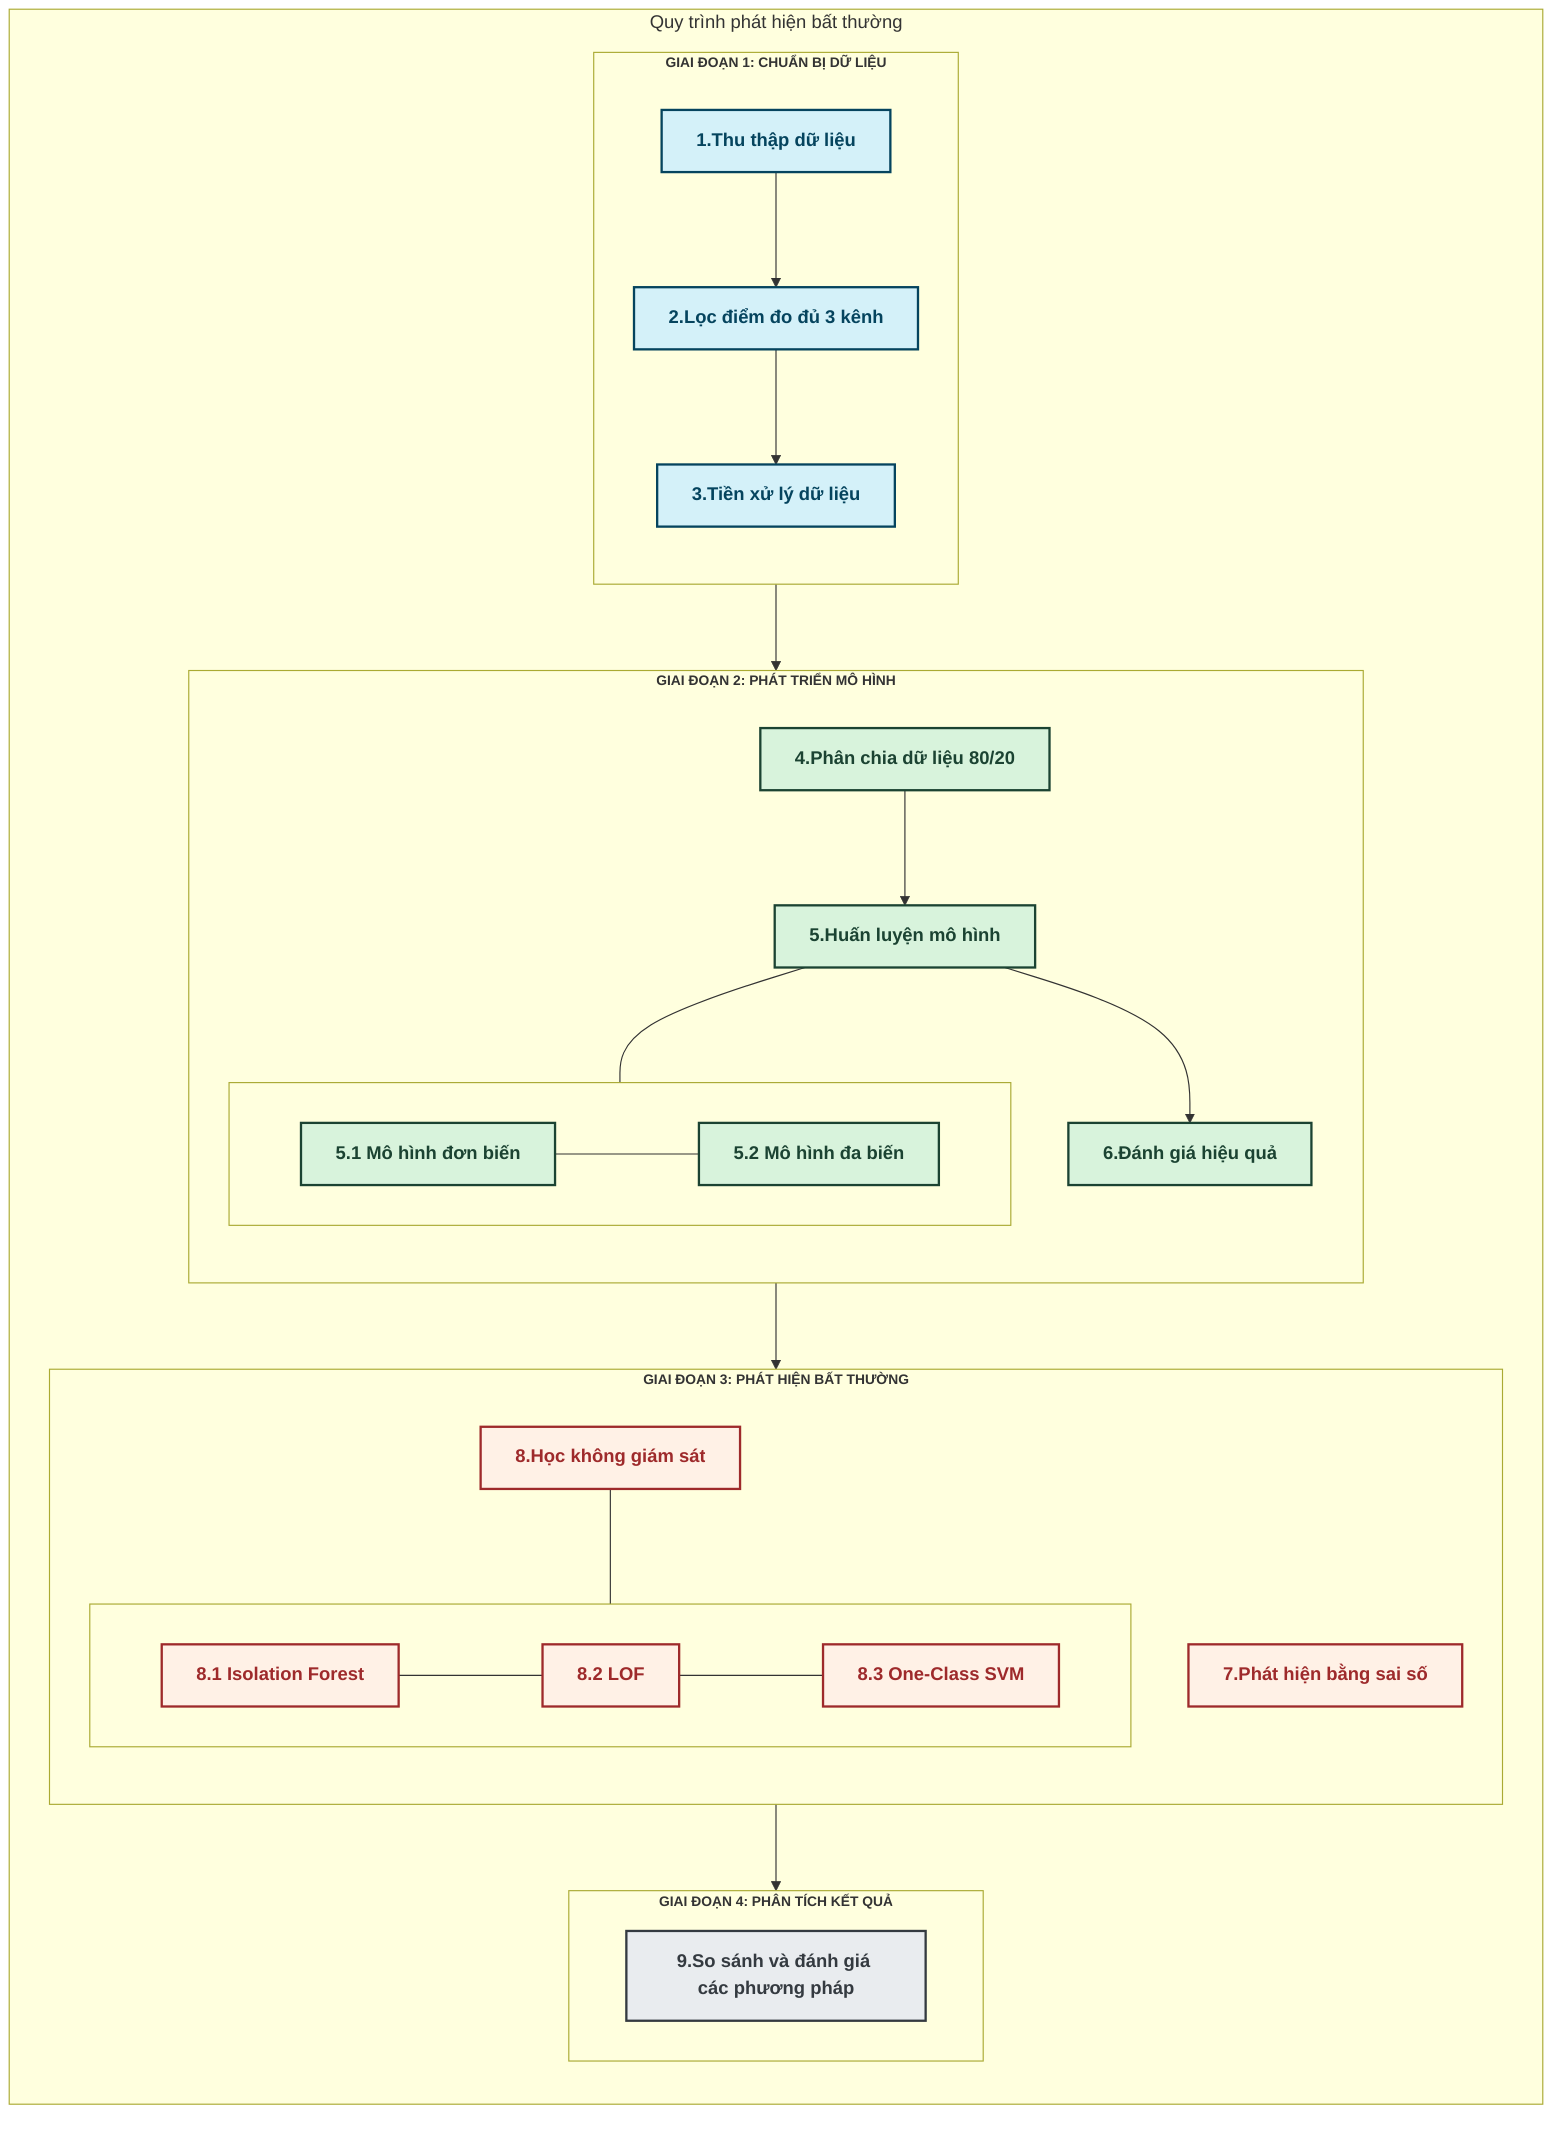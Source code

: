 flowchart TB
    classDef dataPrep fill:#d4f1f9,stroke:#05445E,stroke-width:2px,color:#05445E,font-weight:bold
    classDef modelDev fill:#d8f3dc,stroke:#1B4332,stroke-width:2px,color:#1B4332,font-weight:bold
    classDef anomalyAnalysis fill:#fff1e6,stroke:#9E2A2B,stroke-width:2px,color:#9E2A2B,font-weight:bold
    classDef evaluation fill:#e9ecef,stroke:#343a40,stroke-width:2px,color:#343a40,font-weight:bold
    classDef phaseTitle font-weight:bold,font-size:12px
    
    subgraph Process ["Quy trình phát hiện bất thường"]
        direction TB
        
        subgraph DataPrep ["GIAI ĐOẠN 1: CHUẨN BỊ DỮ LIỆU"]
            direction TB
            A["1.Thu thập dữ liệu"] --> 
            B["2.Lọc điểm đo đủ 3 kênh"] --> 
            C["3.Tiền xử lý dữ liệu"]
        end
        
        subgraph ModelDev ["GIAI ĐOẠN 2: PHÁT TRIỂN MÔ HÌNH"]
            direction TB
            D["4.Phân chia dữ liệu 80/20"] -->
            E["5.Huấn luyện mô hình"] -->
            F["6.Đánh giá hiệu quả"]
            
            subgraph Training [" "]
                direction LR
                E1["5.1 Mô hình đơn biến"] --- E2["5.2 Mô hình đa biến"]
            end
            
            E --- Training
        end
        
        subgraph AnomalyDetection ["GIAI ĐOẠN 3: PHÁT HIỆN BẤT THƯỜNG"]
            direction TB
            G["7.Phát hiện bằng sai số"]
            H["8.Học không giám sát"]
            
            subgraph Methods [" "]
                direction LR
                H1["8.1 Isolation Forest"] --- H2["8.2 LOF"] --- H3["8.3 One-Class SVM"]
            end
            
            H --- Methods
        end
        
        subgraph ResultAnalysis ["GIAI ĐOẠN 4: PHÂN TÍCH KẾT QUẢ"]
            I["9.So sánh và đánh giá các phương pháp"]
        end
    end
    
    DataPrep --> ModelDev --> AnomalyDetection --> ResultAnalysis
    
    A:::dataPrep
    B:::dataPrep
    C:::dataPrep
    D:::modelDev
    E:::modelDev
    E1:::modelDev
    E2:::modelDev
    F:::modelDev
    G:::anomalyAnalysis
    H:::anomalyAnalysis
    H1:::anomalyAnalysis
    H2:::anomalyAnalysis
    H3:::anomalyAnalysis
    I:::evaluation
    
    DataPrep:::phaseTitle
    ModelDev:::phaseTitle
    AnomalyDetection:::phaseTitle
    ResultAnalysis:::phaseTitle
